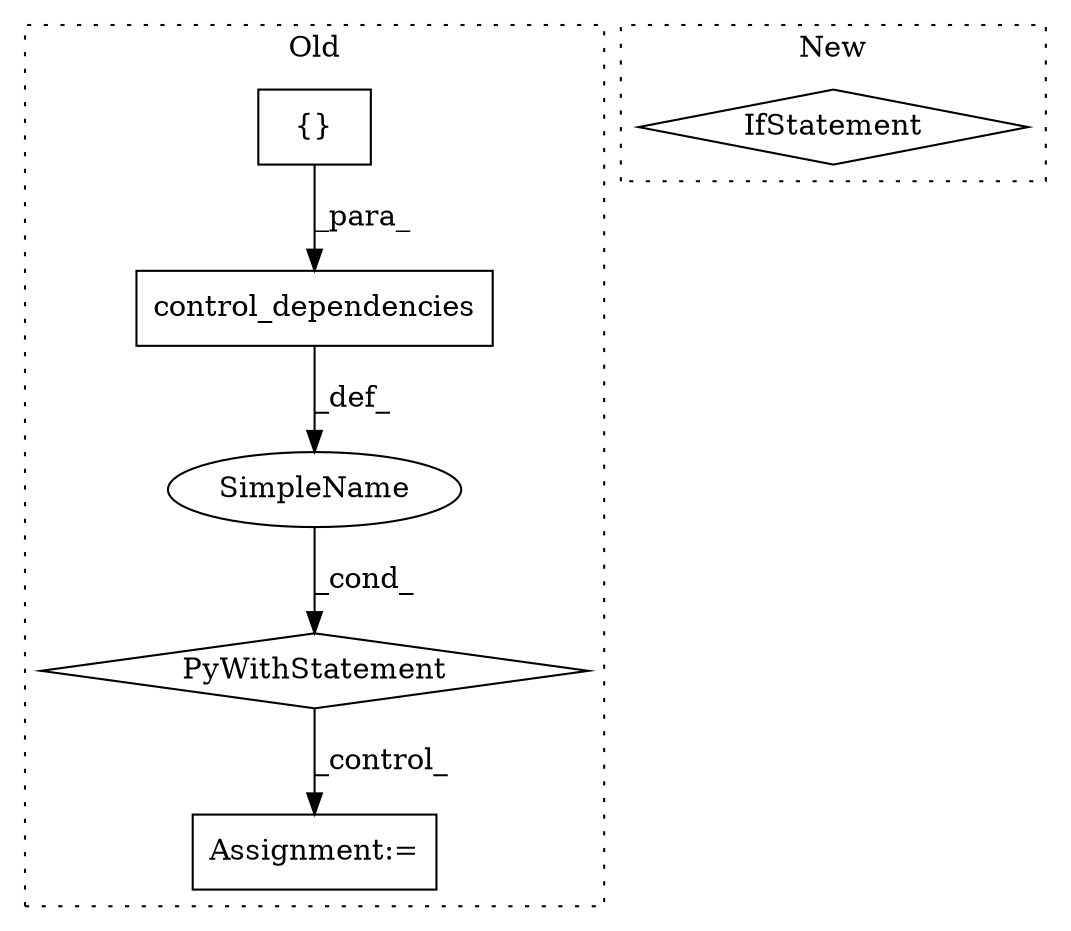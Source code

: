 digraph G {
subgraph cluster0 {
1 [label="control_dependencies" a="32" s="4021,4084" l="21,1" shape="box"];
3 [label="Assignment:=" a="7" s="4106" l="1" shape="box"];
4 [label="SimpleName" a="42" s="" l="" shape="ellipse"];
5 [label="PyWithStatement" a="104" s="4000,4085" l="10,2" shape="diamond"];
6 [label="{}" a="4" s="4051,4083" l="1,1" shape="box"];
label = "Old";
style="dotted";
}
subgraph cluster1 {
2 [label="IfStatement" a="25" s="4472" l="3" shape="diamond"];
label = "New";
style="dotted";
}
1 -> 4 [label="_def_"];
4 -> 5 [label="_cond_"];
5 -> 3 [label="_control_"];
6 -> 1 [label="_para_"];
}